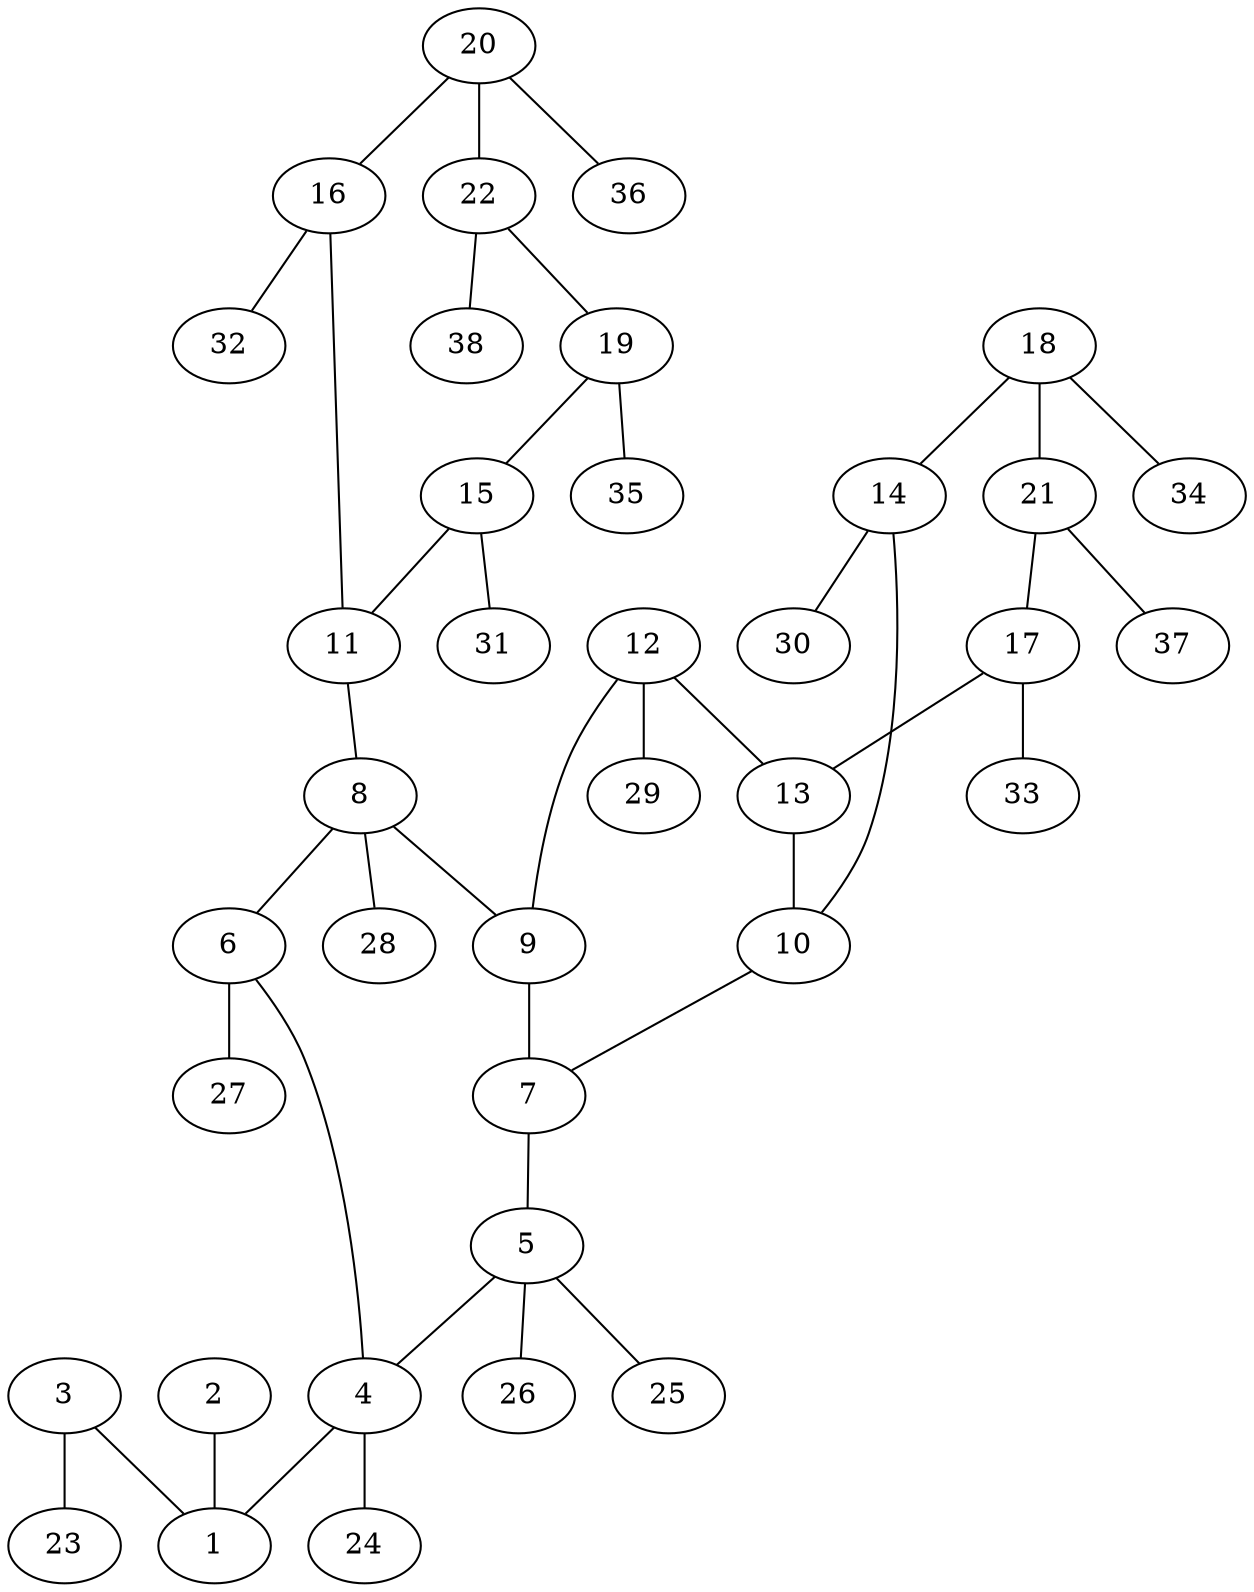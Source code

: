 graph molecule_1131 {
	1	 [chem=C];
	2	 [chem=O];
	2 -- 1	 [valence=2];
	3	 [chem=O];
	3 -- 1	 [valence=1];
	23	 [chem=H];
	3 -- 23	 [valence=1];
	4	 [chem=C];
	4 -- 1	 [valence=1];
	24	 [chem=H];
	4 -- 24	 [valence=1];
	5	 [chem=C];
	5 -- 4	 [valence=1];
	25	 [chem=H];
	5 -- 25	 [valence=1];
	26	 [chem=H];
	5 -- 26	 [valence=1];
	6	 [chem=N];
	6 -- 4	 [valence=1];
	27	 [chem=H];
	6 -- 27	 [valence=1];
	7	 [chem=C];
	7 -- 5	 [valence=1];
	8	 [chem=C];
	8 -- 6	 [valence=1];
	9	 [chem=C];
	8 -- 9	 [valence=1];
	28	 [chem=H];
	8 -- 28	 [valence=1];
	9 -- 7	 [valence=2];
	10	 [chem=C];
	10 -- 7	 [valence=1];
	11	 [chem=C];
	11 -- 8	 [valence=1];
	12	 [chem=N];
	12 -- 9	 [valence=1];
	13	 [chem=C];
	12 -- 13	 [valence=1];
	29	 [chem=H];
	12 -- 29	 [valence=1];
	13 -- 10	 [valence=2];
	14	 [chem=C];
	14 -- 10	 [valence=1];
	30	 [chem=H];
	14 -- 30	 [valence=1];
	15	 [chem=C];
	15 -- 11	 [valence=2];
	31	 [chem=H];
	15 -- 31	 [valence=1];
	16	 [chem=C];
	16 -- 11	 [valence=1];
	32	 [chem=H];
	16 -- 32	 [valence=1];
	17	 [chem=C];
	17 -- 13	 [valence=1];
	33	 [chem=H];
	17 -- 33	 [valence=1];
	18	 [chem=C];
	18 -- 14	 [valence=2];
	21	 [chem=C];
	18 -- 21	 [valence=1];
	34	 [chem=H];
	18 -- 34	 [valence=1];
	19	 [chem=C];
	19 -- 15	 [valence=1];
	35	 [chem=H];
	19 -- 35	 [valence=1];
	20	 [chem=C];
	20 -- 16	 [valence=2];
	22	 [chem=C];
	20 -- 22	 [valence=1];
	36	 [chem=H];
	20 -- 36	 [valence=1];
	21 -- 17	 [valence=2];
	37	 [chem=H];
	21 -- 37	 [valence=1];
	22 -- 19	 [valence=2];
	38	 [chem=H];
	22 -- 38	 [valence=1];
}
